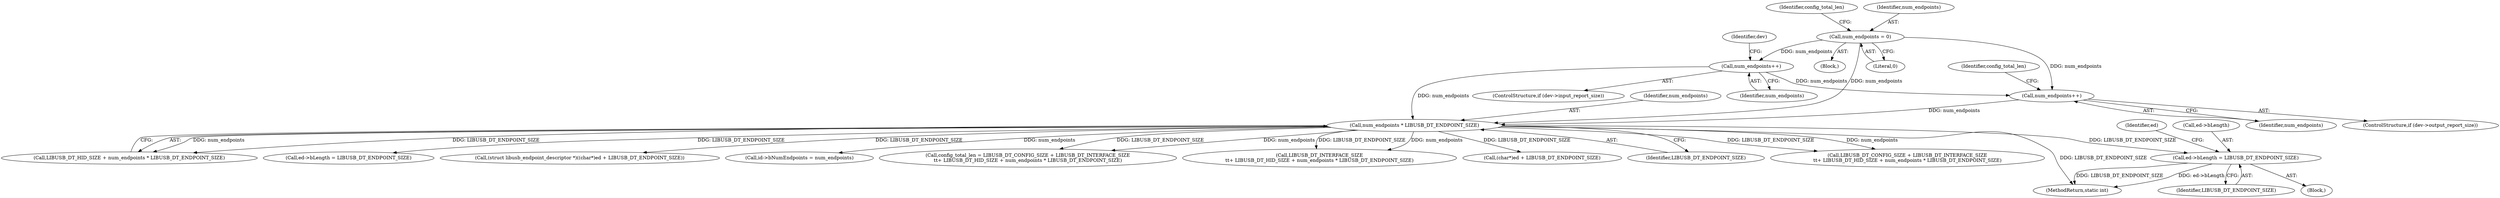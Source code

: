 digraph "1_Chrome_ac149a8d4371c0e01e0934fdd57b09e86f96b5b9_0@pointer" {
"1000325" [label="(Call,ed->bLength = LIBUSB_DT_ENDPOINT_SIZE)"];
"1000140" [label="(Call,num_endpoints * LIBUSB_DT_ENDPOINT_SIZE)"];
"1000124" [label="(Call,num_endpoints++)"];
"1000107" [label="(Call,num_endpoints = 0)"];
"1000130" [label="(Call,num_endpoints++)"];
"1000138" [label="(Call,LIBUSB_DT_HID_SIZE + num_endpoints * LIBUSB_DT_ENDPOINT_SIZE)"];
"1000126" [label="(ControlStructure,if (dev->output_report_size))"];
"1000277" [label="(Call,ed->bLength = LIBUSB_DT_ENDPOINT_SIZE)"];
"1000124" [label="(Call,num_endpoints++)"];
"1000313" [label="(Call,(struct libusb_endpoint_descriptor *)((char*)ed + LIBUSB_DT_ENDPOINT_SIZE))"];
"1000107" [label="(Call,num_endpoints = 0)"];
"1000329" [label="(Identifier,LIBUSB_DT_ENDPOINT_SIZE)"];
"1000239" [label="(Call,id->bNumEndpoints = num_endpoints)"];
"1000326" [label="(Call,ed->bLength)"];
"1000132" [label="(Call,config_total_len = LIBUSB_DT_CONFIG_SIZE + LIBUSB_DT_INTERFACE_SIZE\n\t\t+ LIBUSB_DT_HID_SIZE + num_endpoints * LIBUSB_DT_ENDPOINT_SIZE)"];
"1000112" [label="(Identifier,config_total_len)"];
"1000130" [label="(Call,num_endpoints++)"];
"1000105" [label="(Block,)"];
"1000140" [label="(Call,num_endpoints * LIBUSB_DT_ENDPOINT_SIZE)"];
"1000324" [label="(Block,)"];
"1000375" [label="(MethodReturn,static int)"];
"1000325" [label="(Call,ed->bLength = LIBUSB_DT_ENDPOINT_SIZE)"];
"1000131" [label="(Identifier,num_endpoints)"];
"1000136" [label="(Call,LIBUSB_DT_INTERFACE_SIZE\n\t\t+ LIBUSB_DT_HID_SIZE + num_endpoints * LIBUSB_DT_ENDPOINT_SIZE)"];
"1000133" [label="(Identifier,config_total_len)"];
"1000120" [label="(ControlStructure,if (dev->input_report_size))"];
"1000315" [label="(Call,(char*)ed + LIBUSB_DT_ENDPOINT_SIZE)"];
"1000142" [label="(Identifier,LIBUSB_DT_ENDPOINT_SIZE)"];
"1000109" [label="(Literal,0)"];
"1000108" [label="(Identifier,num_endpoints)"];
"1000141" [label="(Identifier,num_endpoints)"];
"1000125" [label="(Identifier,num_endpoints)"];
"1000128" [label="(Identifier,dev)"];
"1000332" [label="(Identifier,ed)"];
"1000134" [label="(Call,LIBUSB_DT_CONFIG_SIZE + LIBUSB_DT_INTERFACE_SIZE\n\t\t+ LIBUSB_DT_HID_SIZE + num_endpoints * LIBUSB_DT_ENDPOINT_SIZE)"];
"1000325" -> "1000324"  [label="AST: "];
"1000325" -> "1000329"  [label="CFG: "];
"1000326" -> "1000325"  [label="AST: "];
"1000329" -> "1000325"  [label="AST: "];
"1000332" -> "1000325"  [label="CFG: "];
"1000325" -> "1000375"  [label="DDG: ed->bLength"];
"1000325" -> "1000375"  [label="DDG: LIBUSB_DT_ENDPOINT_SIZE"];
"1000140" -> "1000325"  [label="DDG: LIBUSB_DT_ENDPOINT_SIZE"];
"1000140" -> "1000138"  [label="AST: "];
"1000140" -> "1000142"  [label="CFG: "];
"1000141" -> "1000140"  [label="AST: "];
"1000142" -> "1000140"  [label="AST: "];
"1000138" -> "1000140"  [label="CFG: "];
"1000140" -> "1000375"  [label="DDG: LIBUSB_DT_ENDPOINT_SIZE"];
"1000140" -> "1000132"  [label="DDG: num_endpoints"];
"1000140" -> "1000132"  [label="DDG: LIBUSB_DT_ENDPOINT_SIZE"];
"1000140" -> "1000134"  [label="DDG: num_endpoints"];
"1000140" -> "1000134"  [label="DDG: LIBUSB_DT_ENDPOINT_SIZE"];
"1000140" -> "1000136"  [label="DDG: num_endpoints"];
"1000140" -> "1000136"  [label="DDG: LIBUSB_DT_ENDPOINT_SIZE"];
"1000140" -> "1000138"  [label="DDG: num_endpoints"];
"1000140" -> "1000138"  [label="DDG: LIBUSB_DT_ENDPOINT_SIZE"];
"1000124" -> "1000140"  [label="DDG: num_endpoints"];
"1000107" -> "1000140"  [label="DDG: num_endpoints"];
"1000130" -> "1000140"  [label="DDG: num_endpoints"];
"1000140" -> "1000239"  [label="DDG: num_endpoints"];
"1000140" -> "1000277"  [label="DDG: LIBUSB_DT_ENDPOINT_SIZE"];
"1000140" -> "1000313"  [label="DDG: LIBUSB_DT_ENDPOINT_SIZE"];
"1000140" -> "1000315"  [label="DDG: LIBUSB_DT_ENDPOINT_SIZE"];
"1000124" -> "1000120"  [label="AST: "];
"1000124" -> "1000125"  [label="CFG: "];
"1000125" -> "1000124"  [label="AST: "];
"1000128" -> "1000124"  [label="CFG: "];
"1000107" -> "1000124"  [label="DDG: num_endpoints"];
"1000124" -> "1000130"  [label="DDG: num_endpoints"];
"1000107" -> "1000105"  [label="AST: "];
"1000107" -> "1000109"  [label="CFG: "];
"1000108" -> "1000107"  [label="AST: "];
"1000109" -> "1000107"  [label="AST: "];
"1000112" -> "1000107"  [label="CFG: "];
"1000107" -> "1000130"  [label="DDG: num_endpoints"];
"1000130" -> "1000126"  [label="AST: "];
"1000130" -> "1000131"  [label="CFG: "];
"1000131" -> "1000130"  [label="AST: "];
"1000133" -> "1000130"  [label="CFG: "];
}
